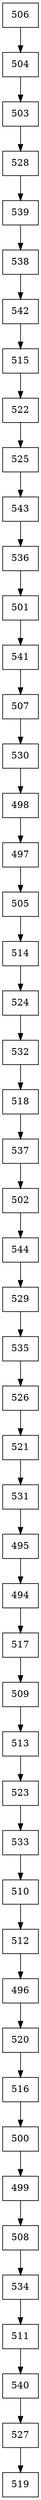 digraph G {
  node [shape=record];
  node0 [label="{506}"];
  node0 -> node1;
  node1 [label="{504}"];
  node1 -> node2;
  node2 [label="{503}"];
  node2 -> node3;
  node3 [label="{528}"];
  node3 -> node4;
  node4 [label="{539}"];
  node4 -> node5;
  node5 [label="{538}"];
  node5 -> node6;
  node6 [label="{542}"];
  node6 -> node7;
  node7 [label="{515}"];
  node7 -> node8;
  node8 [label="{522}"];
  node8 -> node9;
  node9 [label="{525}"];
  node9 -> node10;
  node10 [label="{543}"];
  node10 -> node11;
  node11 [label="{536}"];
  node11 -> node12;
  node12 [label="{501}"];
  node12 -> node13;
  node13 [label="{541}"];
  node13 -> node14;
  node14 [label="{507}"];
  node14 -> node15;
  node15 [label="{530}"];
  node15 -> node16;
  node16 [label="{498}"];
  node16 -> node17;
  node17 [label="{497}"];
  node17 -> node18;
  node18 [label="{505}"];
  node18 -> node19;
  node19 [label="{514}"];
  node19 -> node20;
  node20 [label="{524}"];
  node20 -> node21;
  node21 [label="{532}"];
  node21 -> node22;
  node22 [label="{518}"];
  node22 -> node23;
  node23 [label="{537}"];
  node23 -> node24;
  node24 [label="{502}"];
  node24 -> node25;
  node25 [label="{544}"];
  node25 -> node26;
  node26 [label="{529}"];
  node26 -> node27;
  node27 [label="{535}"];
  node27 -> node28;
  node28 [label="{526}"];
  node28 -> node29;
  node29 [label="{521}"];
  node29 -> node30;
  node30 [label="{531}"];
  node30 -> node31;
  node31 [label="{495}"];
  node31 -> node32;
  node32 [label="{494}"];
  node32 -> node33;
  node33 [label="{517}"];
  node33 -> node34;
  node34 [label="{509}"];
  node34 -> node35;
  node35 [label="{513}"];
  node35 -> node36;
  node36 [label="{523}"];
  node36 -> node37;
  node37 [label="{533}"];
  node37 -> node38;
  node38 [label="{510}"];
  node38 -> node39;
  node39 [label="{512}"];
  node39 -> node40;
  node40 [label="{496}"];
  node40 -> node41;
  node41 [label="{520}"];
  node41 -> node42;
  node42 [label="{516}"];
  node42 -> node43;
  node43 [label="{500}"];
  node43 -> node44;
  node44 [label="{499}"];
  node44 -> node45;
  node45 [label="{508}"];
  node45 -> node46;
  node46 [label="{534}"];
  node46 -> node47;
  node47 [label="{511}"];
  node47 -> node48;
  node48 [label="{540}"];
  node48 -> node49;
  node49 [label="{527}"];
  node49 -> node50;
  node50 [label="{519}"];
}
